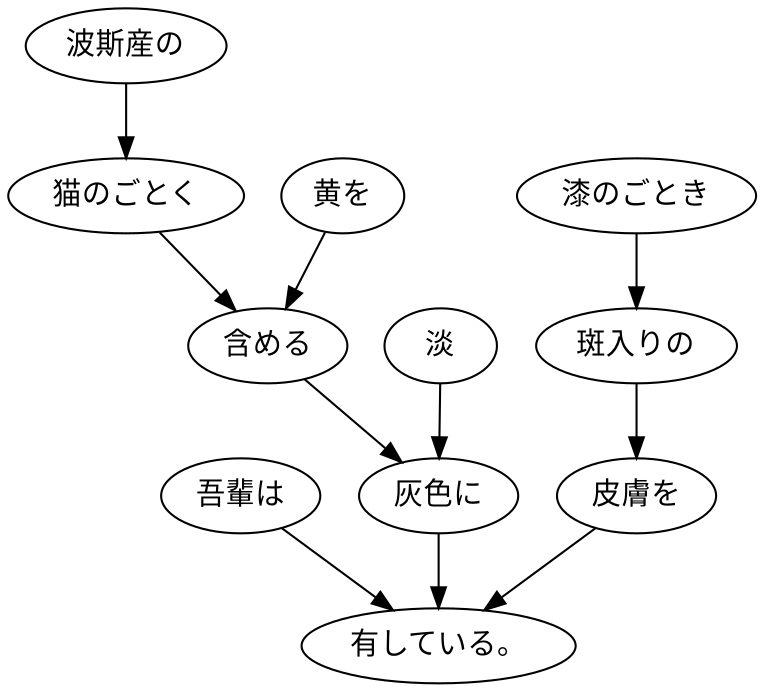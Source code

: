 digraph graph163 {
	node0 [label="吾輩は"];
	node1 [label="波斯産の"];
	node2 [label="猫のごとく"];
	node3 [label="黄を"];
	node4 [label="含める"];
	node5 [label="淡"];
	node6 [label="灰色に"];
	node7 [label="漆のごとき"];
	node8 [label="斑入りの"];
	node9 [label="皮膚を"];
	node10 [label="有している。"];
	node0 -> node10;
	node1 -> node2;
	node2 -> node4;
	node3 -> node4;
	node4 -> node6;
	node5 -> node6;
	node6 -> node10;
	node7 -> node8;
	node8 -> node9;
	node9 -> node10;
}
